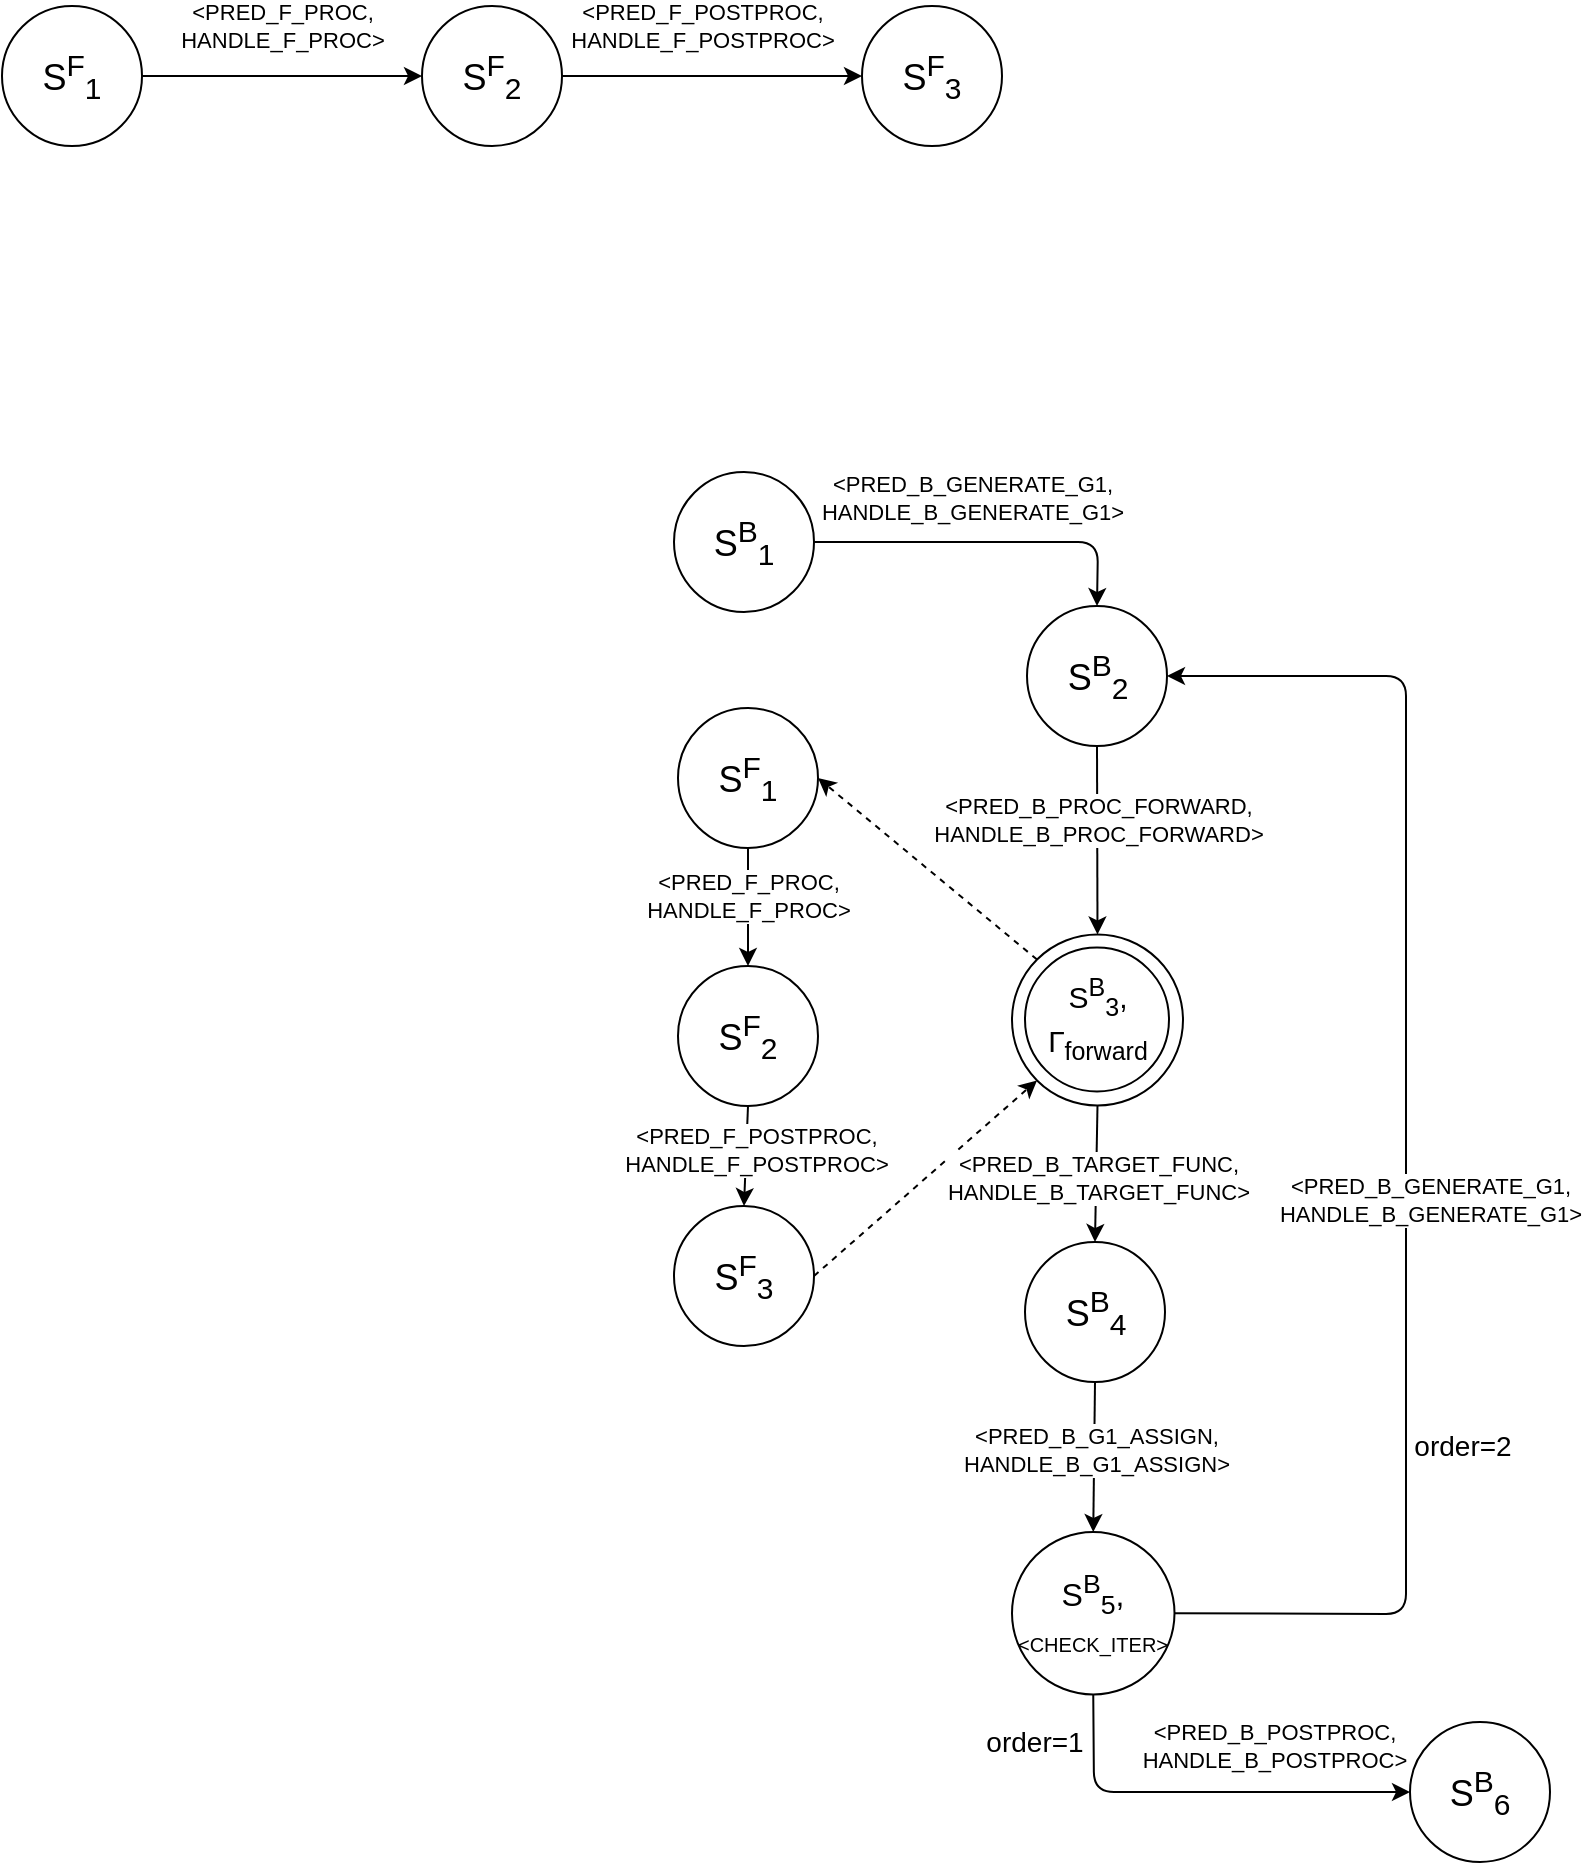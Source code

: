 <mxfile version="13.9.9" type="device"><diagram id="ZDCL6BazkPzgvfUh29eR" name="Страница 1"><mxGraphModel dx="1185" dy="713" grid="0" gridSize="10" guides="1" tooltips="1" connect="1" arrows="1" fold="1" page="0" pageScale="1" pageWidth="827" pageHeight="1169" math="0" shadow="0"><root><mxCell id="0"/><mxCell id="1" parent="0"/><mxCell id="_OMqCfoQdlrjfVK4x65z-24" value="" style="ellipse;whiteSpace=wrap;html=1;aspect=fixed;fillColor=none;" vertex="1" parent="1"><mxGeometry x="665" y="794.25" width="85.5" height="85.5" as="geometry"/></mxCell><mxCell id="_OMqCfoQdlrjfVK4x65z-4" value="&lt;font style=&quot;font-size: 18px&quot;&gt;S&lt;sup&gt;F&lt;/sup&gt;&lt;sub&gt;1&lt;/sub&gt;&lt;/font&gt;" style="ellipse;whiteSpace=wrap;html=1;aspect=fixed;" vertex="1" parent="1"><mxGeometry x="160" y="330" width="70" height="70" as="geometry"/></mxCell><mxCell id="_OMqCfoQdlrjfVK4x65z-5" value="&lt;font style=&quot;font-size: 18px&quot;&gt;S&lt;sup&gt;F&lt;/sup&gt;&lt;sub&gt;2&lt;/sub&gt;&lt;/font&gt;" style="ellipse;whiteSpace=wrap;html=1;aspect=fixed;" vertex="1" parent="1"><mxGeometry x="370" y="330" width="70" height="70" as="geometry"/></mxCell><mxCell id="_OMqCfoQdlrjfVK4x65z-6" value="&lt;font style=&quot;font-size: 18px&quot;&gt;S&lt;sup&gt;F&lt;/sup&gt;&lt;sub&gt;3&lt;/sub&gt;&lt;/font&gt;" style="ellipse;whiteSpace=wrap;html=1;aspect=fixed;" vertex="1" parent="1"><mxGeometry x="590" y="330" width="70" height="70" as="geometry"/></mxCell><mxCell id="_OMqCfoQdlrjfVK4x65z-7" value="" style="endArrow=classic;html=1;exitX=1;exitY=0.5;exitDx=0;exitDy=0;entryX=0;entryY=0.5;entryDx=0;entryDy=0;" edge="1" parent="1" source="_OMqCfoQdlrjfVK4x65z-4" target="_OMqCfoQdlrjfVK4x65z-5"><mxGeometry width="50" height="50" relative="1" as="geometry"><mxPoint x="410" y="390" as="sourcePoint"/><mxPoint x="460" y="340" as="targetPoint"/></mxGeometry></mxCell><mxCell id="_OMqCfoQdlrjfVK4x65z-9" value="&amp;lt;PRED_F_PROC,&lt;br&gt;HANDLE_F_PROC&amp;gt;" style="edgeLabel;html=1;align=center;verticalAlign=middle;resizable=0;points=[];" vertex="1" connectable="0" parent="_OMqCfoQdlrjfVK4x65z-7"><mxGeometry x="-0.145" y="1" relative="1" as="geometry"><mxPoint x="10" y="-24" as="offset"/></mxGeometry></mxCell><mxCell id="_OMqCfoQdlrjfVK4x65z-8" value="" style="endArrow=classic;html=1;exitX=1;exitY=0.5;exitDx=0;exitDy=0;entryX=0;entryY=0.5;entryDx=0;entryDy=0;" edge="1" parent="1" source="_OMqCfoQdlrjfVK4x65z-5" target="_OMqCfoQdlrjfVK4x65z-6"><mxGeometry width="50" height="50" relative="1" as="geometry"><mxPoint x="240" y="375" as="sourcePoint"/><mxPoint x="380" y="375" as="targetPoint"/></mxGeometry></mxCell><mxCell id="_OMqCfoQdlrjfVK4x65z-11" value="&amp;lt;PRED_F_POSTPROC,&lt;br&gt;HANDLE_F_POSTPROC&amp;gt;" style="edgeLabel;html=1;align=center;verticalAlign=middle;resizable=0;points=[];" vertex="1" connectable="0" parent="1"><mxGeometry x="510.0" y="340" as="geometry"/></mxCell><mxCell id="_OMqCfoQdlrjfVK4x65z-19" value="&lt;font style=&quot;font-size: 18px&quot;&gt;S&lt;sup&gt;B&lt;/sup&gt;&lt;sub&gt;1&lt;/sub&gt;&lt;/font&gt;" style="ellipse;whiteSpace=wrap;html=1;aspect=fixed;" vertex="1" parent="1"><mxGeometry x="496" y="563" width="70" height="70" as="geometry"/></mxCell><mxCell id="_OMqCfoQdlrjfVK4x65z-20" value="&lt;font style=&quot;font-size: 18px&quot;&gt;S&lt;sup&gt;B&lt;/sup&gt;&lt;sub&gt;2&lt;/sub&gt;&lt;/font&gt;" style="ellipse;whiteSpace=wrap;html=1;aspect=fixed;" vertex="1" parent="1"><mxGeometry x="672.5" y="630" width="70" height="70" as="geometry"/></mxCell><mxCell id="_OMqCfoQdlrjfVK4x65z-21" value="" style="endArrow=classic;html=1;exitX=1;exitY=0.5;exitDx=0;exitDy=0;entryX=0.5;entryY=0;entryDx=0;entryDy=0;" edge="1" parent="1" source="_OMqCfoQdlrjfVK4x65z-19" target="_OMqCfoQdlrjfVK4x65z-20"><mxGeometry width="50" height="50" relative="1" as="geometry"><mxPoint x="254" y="828" as="sourcePoint"/><mxPoint x="394" y="828" as="targetPoint"/><Array as="points"><mxPoint x="708" y="598"/></Array></mxGeometry></mxCell><mxCell id="_OMqCfoQdlrjfVK4x65z-22" value="&amp;lt;PRED_B_GENERATE_G1,&lt;br&gt;HANDLE_B_GENERATE_G1&amp;gt;" style="edgeLabel;html=1;align=center;verticalAlign=middle;resizable=0;points=[];" vertex="1" connectable="0" parent="_OMqCfoQdlrjfVK4x65z-21"><mxGeometry x="-0.145" y="1" relative="1" as="geometry"><mxPoint x="4" y="-21" as="offset"/></mxGeometry></mxCell><mxCell id="_OMqCfoQdlrjfVK4x65z-23" value="&lt;font style=&quot;font-size: 15px&quot;&gt;S&lt;sup&gt;B&lt;/sup&gt;&lt;sub&gt;3&lt;/sub&gt;, Г&lt;sub&gt;forward&lt;/sub&gt;&lt;/font&gt;" style="ellipse;whiteSpace=wrap;html=1;aspect=fixed;" vertex="1" parent="1"><mxGeometry x="671.5" y="800.75" width="72" height="72" as="geometry"/></mxCell><mxCell id="_OMqCfoQdlrjfVK4x65z-25" value="" style="endArrow=classic;html=1;entryX=0.5;entryY=0;entryDx=0;entryDy=0;exitX=0.5;exitY=1;exitDx=0;exitDy=0;" edge="1" parent="1" source="_OMqCfoQdlrjfVK4x65z-20" target="_OMqCfoQdlrjfVK4x65z-24"><mxGeometry width="50" height="50" relative="1" as="geometry"><mxPoint x="775" y="733" as="sourcePoint"/><mxPoint x="649.0" y="921" as="targetPoint"/></mxGeometry></mxCell><mxCell id="_OMqCfoQdlrjfVK4x65z-26" value="&amp;lt;PRED_B_PROC_FORWARD,&lt;br&gt;HANDLE_B_PROC_FORWARD&amp;gt;" style="edgeLabel;html=1;align=center;verticalAlign=middle;resizable=0;points=[];" vertex="1" connectable="0" parent="_OMqCfoQdlrjfVK4x65z-25"><mxGeometry x="-0.145" y="1" relative="1" as="geometry"><mxPoint x="-0.86" y="-4" as="offset"/></mxGeometry></mxCell><mxCell id="_OMqCfoQdlrjfVK4x65z-27" value="&lt;font style=&quot;font-size: 18px&quot;&gt;S&lt;sup&gt;F&lt;/sup&gt;&lt;sub&gt;1&lt;/sub&gt;&lt;/font&gt;" style="ellipse;whiteSpace=wrap;html=1;aspect=fixed;" vertex="1" parent="1"><mxGeometry x="498" y="681" width="70" height="70" as="geometry"/></mxCell><mxCell id="_OMqCfoQdlrjfVK4x65z-28" value="&lt;font style=&quot;font-size: 18px&quot;&gt;S&lt;sup&gt;F&lt;/sup&gt;&lt;sub&gt;2&lt;/sub&gt;&lt;/font&gt;" style="ellipse;whiteSpace=wrap;html=1;aspect=fixed;" vertex="1" parent="1"><mxGeometry x="498" y="810" width="70" height="70" as="geometry"/></mxCell><mxCell id="_OMqCfoQdlrjfVK4x65z-29" value="&lt;font style=&quot;font-size: 18px&quot;&gt;S&lt;sup&gt;F&lt;/sup&gt;&lt;sub&gt;3&lt;/sub&gt;&lt;/font&gt;" style="ellipse;whiteSpace=wrap;html=1;aspect=fixed;" vertex="1" parent="1"><mxGeometry x="496" y="930" width="70" height="70" as="geometry"/></mxCell><mxCell id="_OMqCfoQdlrjfVK4x65z-30" value="" style="endArrow=classic;html=1;entryX=0.5;entryY=0;entryDx=0;entryDy=0;exitX=0.5;exitY=1;exitDx=0;exitDy=0;" edge="1" parent="1" source="_OMqCfoQdlrjfVK4x65z-27" target="_OMqCfoQdlrjfVK4x65z-28"><mxGeometry width="50" height="50" relative="1" as="geometry"><mxPoint x="492" y="796" as="sourcePoint"/><mxPoint x="798" y="691" as="targetPoint"/></mxGeometry></mxCell><mxCell id="_OMqCfoQdlrjfVK4x65z-31" value="&amp;lt;PRED_F_PROC,&lt;br&gt;HANDLE_F_PROC&amp;gt;" style="edgeLabel;html=1;align=center;verticalAlign=middle;resizable=0;points=[];" vertex="1" connectable="0" parent="_OMqCfoQdlrjfVK4x65z-30"><mxGeometry x="-0.145" y="1" relative="1" as="geometry"><mxPoint x="-1" y="-1" as="offset"/></mxGeometry></mxCell><mxCell id="_OMqCfoQdlrjfVK4x65z-32" value="" style="endArrow=classic;html=1;exitX=0.5;exitY=1;exitDx=0;exitDy=0;entryX=0.5;entryY=0;entryDx=0;entryDy=0;" edge="1" parent="1" source="_OMqCfoQdlrjfVK4x65z-28" target="_OMqCfoQdlrjfVK4x65z-29"><mxGeometry width="50" height="50" relative="1" as="geometry"><mxPoint x="578" y="726" as="sourcePoint"/><mxPoint x="718" y="726" as="targetPoint"/></mxGeometry></mxCell><mxCell id="_OMqCfoQdlrjfVK4x65z-33" value="&amp;lt;PRED_F_POSTPROC,&lt;br&gt;HANDLE_F_POSTPROC&amp;gt;" style="edgeLabel;html=1;align=center;verticalAlign=middle;resizable=0;points=[];" vertex="1" connectable="0" parent="1"><mxGeometry x="537.0" y="902" as="geometry"/></mxCell><mxCell id="_OMqCfoQdlrjfVK4x65z-34" value="" style="endArrow=classic;html=1;exitX=0;exitY=0;exitDx=0;exitDy=0;entryX=1;entryY=0.5;entryDx=0;entryDy=0;dashed=1;" edge="1" parent="1" source="_OMqCfoQdlrjfVK4x65z-24" target="_OMqCfoQdlrjfVK4x65z-27"><mxGeometry width="50" height="50" relative="1" as="geometry"><mxPoint x="476" y="909" as="sourcePoint"/><mxPoint x="526" y="859" as="targetPoint"/></mxGeometry></mxCell><mxCell id="_OMqCfoQdlrjfVK4x65z-35" value="" style="endArrow=classic;html=1;exitX=1;exitY=0.5;exitDx=0;exitDy=0;entryX=0;entryY=1;entryDx=0;entryDy=0;dashed=1;" edge="1" parent="1" source="_OMqCfoQdlrjfVK4x65z-29" target="_OMqCfoQdlrjfVK4x65z-24"><mxGeometry width="50" height="50" relative="1" as="geometry"><mxPoint x="826.521" y="908.999" as="sourcePoint"/><mxPoint x="645" y="1013.77" as="targetPoint"/></mxGeometry></mxCell><mxCell id="_OMqCfoQdlrjfVK4x65z-36" value="&lt;font style=&quot;font-size: 18px&quot;&gt;S&lt;sup&gt;B&lt;/sup&gt;&lt;sub&gt;4&lt;/sub&gt;&lt;/font&gt;" style="ellipse;whiteSpace=wrap;html=1;aspect=fixed;" vertex="1" parent="1"><mxGeometry x="671.5" y="948" width="70" height="70" as="geometry"/></mxCell><mxCell id="_OMqCfoQdlrjfVK4x65z-37" value="" style="endArrow=classic;html=1;entryX=0.5;entryY=0;entryDx=0;entryDy=0;exitX=0.5;exitY=1;exitDx=0;exitDy=0;" edge="1" parent="1" source="_OMqCfoQdlrjfVK4x65z-24" target="_OMqCfoQdlrjfVK4x65z-36"><mxGeometry width="50" height="50" relative="1" as="geometry"><mxPoint x="693" y="930" as="sourcePoint"/><mxPoint x="963.0" y="823" as="targetPoint"/></mxGeometry></mxCell><mxCell id="_OMqCfoQdlrjfVK4x65z-38" value="&amp;lt;PRED_B_TARGET_FUNC,&lt;br&gt;HANDLE_B_TARGET_FUNC&amp;gt;" style="edgeLabel;html=1;align=center;verticalAlign=middle;resizable=0;points=[];" vertex="1" connectable="0" parent="_OMqCfoQdlrjfVK4x65z-37"><mxGeometry x="-0.145" y="1" relative="1" as="geometry"><mxPoint x="-0.46" y="7.24" as="offset"/></mxGeometry></mxCell><mxCell id="_OMqCfoQdlrjfVK4x65z-39" value="&lt;font style=&quot;font-size: 16px&quot;&gt;&lt;font style=&quot;font-size: 16px&quot;&gt;S&lt;sup&gt;B&lt;/sup&gt;&lt;sub&gt;5&lt;/sub&gt;, &lt;/font&gt;&lt;font style=&quot;font-size: 10px&quot;&gt;&amp;lt;CHECK_ITER&amp;gt;&lt;/font&gt;&lt;/font&gt;" style="ellipse;whiteSpace=wrap;html=1;aspect=fixed;" vertex="1" parent="1"><mxGeometry x="665" y="1093" width="81.25" height="81.25" as="geometry"/></mxCell><mxCell id="_OMqCfoQdlrjfVK4x65z-40" value="" style="endArrow=classic;html=1;entryX=0.5;entryY=0;entryDx=0;entryDy=0;exitX=0.5;exitY=1;exitDx=0;exitDy=0;" edge="1" parent="1" source="_OMqCfoQdlrjfVK4x65z-36" target="_OMqCfoQdlrjfVK4x65z-39"><mxGeometry width="50" height="50" relative="1" as="geometry"><mxPoint x="669" y="1054" as="sourcePoint"/><mxPoint x="1126" y="863" as="targetPoint"/></mxGeometry></mxCell><mxCell id="_OMqCfoQdlrjfVK4x65z-41" value="&amp;lt;PRED_B_G1_ASSIGN,&lt;br&gt;HANDLE_B_G1_ASSIGN&amp;gt;" style="edgeLabel;html=1;align=center;verticalAlign=middle;resizable=0;points=[];" vertex="1" connectable="0" parent="_OMqCfoQdlrjfVK4x65z-40"><mxGeometry x="-0.145" y="1" relative="1" as="geometry"><mxPoint x="-0.11" y="2.07" as="offset"/></mxGeometry></mxCell><mxCell id="_OMqCfoQdlrjfVK4x65z-45" value="" style="endArrow=classic;html=1;exitX=1;exitY=0.5;exitDx=0;exitDy=0;entryX=1;entryY=0.5;entryDx=0;entryDy=0;" edge="1" parent="1" source="_OMqCfoQdlrjfVK4x65z-39" target="_OMqCfoQdlrjfVK4x65z-20"><mxGeometry width="50" height="50" relative="1" as="geometry"><mxPoint x="899" y="735" as="sourcePoint"/><mxPoint x="397" y="709" as="targetPoint"/><Array as="points"><mxPoint x="862" y="1134"/><mxPoint x="862" y="665"/></Array></mxGeometry></mxCell><mxCell id="_OMqCfoQdlrjfVK4x65z-48" value="&amp;lt;PRED_B_GENERATE_G1,&lt;br&gt;HANDLE_B_GENERATE_G1&amp;gt;" style="edgeLabel;html=1;align=center;verticalAlign=middle;resizable=0;points=[];" vertex="1" connectable="0" parent="_OMqCfoQdlrjfVK4x65z-45"><mxGeometry x="0.02" y="2" relative="1" as="geometry"><mxPoint x="14.01" y="35.77" as="offset"/></mxGeometry></mxCell><mxCell id="_OMqCfoQdlrjfVK4x65z-49" value="&lt;font style=&quot;font-size: 18px&quot;&gt;S&lt;sup&gt;B&lt;/sup&gt;&lt;sub&gt;6&lt;/sub&gt;&lt;/font&gt;" style="ellipse;whiteSpace=wrap;html=1;aspect=fixed;" vertex="1" parent="1"><mxGeometry x="864" y="1188" width="70" height="70" as="geometry"/></mxCell><mxCell id="_OMqCfoQdlrjfVK4x65z-50" value="" style="endArrow=classic;html=1;exitX=0.5;exitY=1;exitDx=0;exitDy=0;entryX=0;entryY=0.5;entryDx=0;entryDy=0;" edge="1" parent="1" source="_OMqCfoQdlrjfVK4x65z-39" target="_OMqCfoQdlrjfVK4x65z-49"><mxGeometry width="50" height="50" relative="1" as="geometry"><mxPoint x="1245" y="840" as="sourcePoint"/><mxPoint x="1388.0" y="839.995" as="targetPoint"/><Array as="points"><mxPoint x="706" y="1223"/></Array></mxGeometry></mxCell><mxCell id="_OMqCfoQdlrjfVK4x65z-51" value="&amp;lt;PRED_B_POSTPROC,&lt;br&gt;HANDLE_B_POSTPROC&amp;gt;" style="edgeLabel;html=1;align=center;verticalAlign=middle;resizable=0;points=[];" vertex="1" connectable="0" parent="_OMqCfoQdlrjfVK4x65z-50"><mxGeometry x="-0.145" y="1" relative="1" as="geometry"><mxPoint x="49.75" y="-22" as="offset"/></mxGeometry></mxCell><mxCell id="_OMqCfoQdlrjfVK4x65z-52" value="&lt;font style=&quot;font-size: 14px&quot;&gt;order=2&lt;/font&gt;" style="text;html=1;align=center;verticalAlign=middle;resizable=0;points=[];autosize=1;" vertex="1" parent="1"><mxGeometry x="860" y="1040" width="59" height="19" as="geometry"/></mxCell><mxCell id="_OMqCfoQdlrjfVK4x65z-53" value="&lt;font style=&quot;font-size: 14px&quot;&gt;order=1&lt;/font&gt;" style="text;html=1;align=center;verticalAlign=middle;resizable=0;points=[];autosize=1;" vertex="1" parent="1"><mxGeometry x="646" y="1188" width="59" height="19" as="geometry"/></mxCell></root></mxGraphModel></diagram></mxfile>